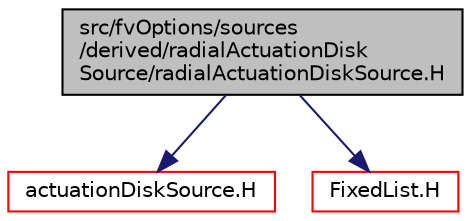 digraph "src/fvOptions/sources/derived/radialActuationDiskSource/radialActuationDiskSource.H"
{
  bgcolor="transparent";
  edge [fontname="Helvetica",fontsize="10",labelfontname="Helvetica",labelfontsize="10"];
  node [fontname="Helvetica",fontsize="10",shape=record];
  Node1 [label="src/fvOptions/sources\l/derived/radialActuationDisk\lSource/radialActuationDiskSource.H",height=0.2,width=0.4,color="black", fillcolor="grey75", style="filled", fontcolor="black"];
  Node1 -> Node2 [color="midnightblue",fontsize="10",style="solid",fontname="Helvetica"];
  Node2 [label="actuationDiskSource.H",height=0.2,width=0.4,color="red",URL="$a06434.html"];
  Node1 -> Node3 [color="midnightblue",fontsize="10",style="solid",fontname="Helvetica"];
  Node3 [label="FixedList.H",height=0.2,width=0.4,color="red",URL="$a07811.html"];
}

